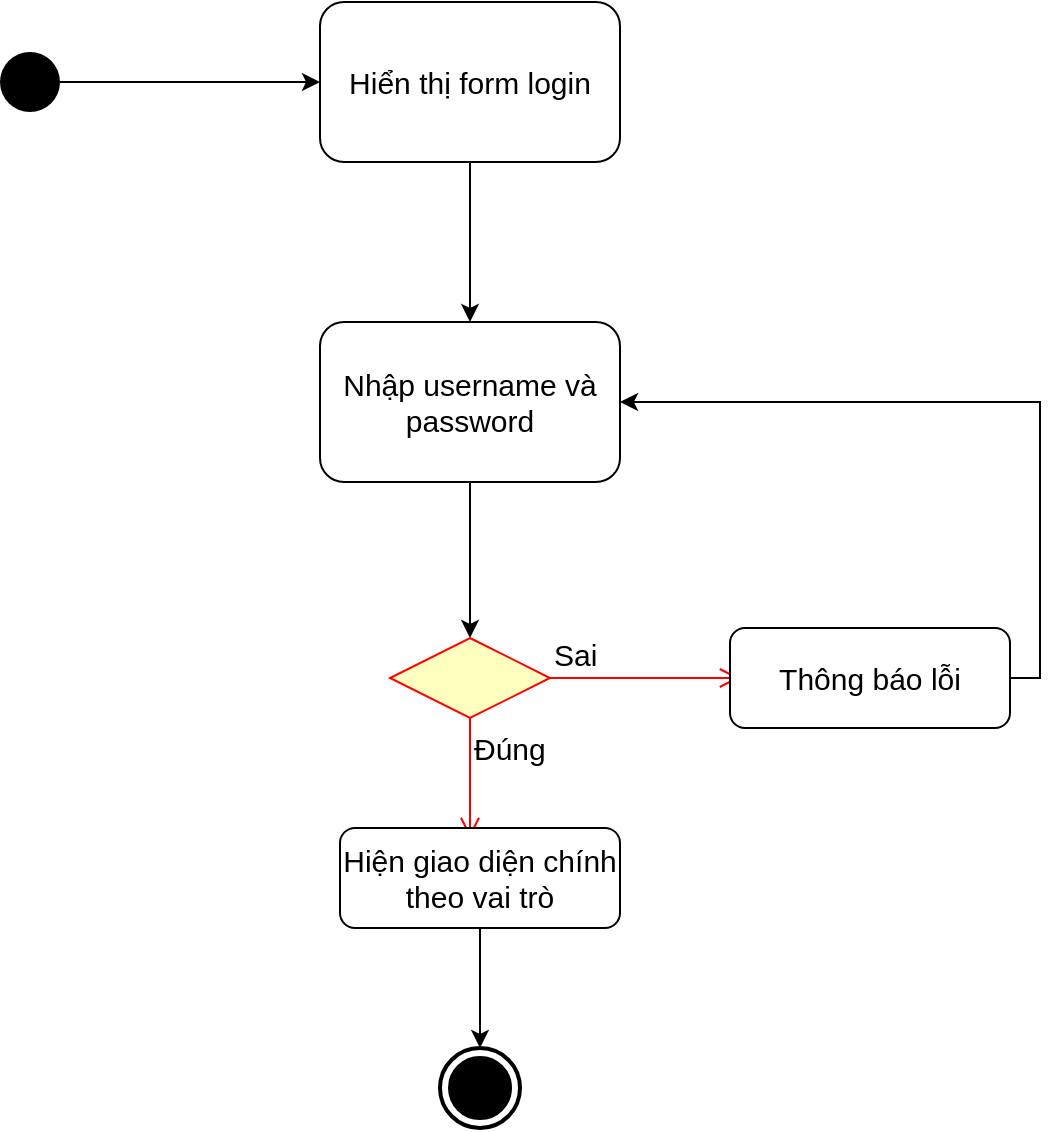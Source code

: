 <mxfile version="13.8.4" type="device"><diagram name="Page-1" id="e7e014a7-5840-1c2e-5031-d8a46d1fe8dd"><mxGraphModel dx="1422" dy="751" grid="1" gridSize="10" guides="1" tooltips="1" connect="1" arrows="1" fold="1" page="1" pageScale="1" pageWidth="1169" pageHeight="826" background="#ffffff" math="0" shadow="0"><root><mxCell id="0"/><mxCell id="1" parent="0"/><mxCell id="A0P0WAkoeJ6fGI72fvnO-45" style="edgeStyle=orthogonalEdgeStyle;rounded=0;orthogonalLoop=1;jettySize=auto;html=1;entryX=0;entryY=0.5;entryDx=0;entryDy=0;fontSize=15;" edge="1" parent="1" source="A0P0WAkoeJ6fGI72fvnO-41" target="A0P0WAkoeJ6fGI72fvnO-44"><mxGeometry relative="1" as="geometry"/></mxCell><mxCell id="A0P0WAkoeJ6fGI72fvnO-41" value="" style="ellipse;fillColor=#000000;strokeColor=none;" vertex="1" parent="1"><mxGeometry x="280" y="125" width="30" height="30" as="geometry"/></mxCell><mxCell id="A0P0WAkoeJ6fGI72fvnO-42" value="" style="html=1;shape=mxgraph.sysml.actFinal;strokeWidth=2;verticalLabelPosition=bottom;verticalAlignment=top;" vertex="1" parent="1"><mxGeometry x="500" y="623" width="40" height="40" as="geometry"/></mxCell><mxCell id="A0P0WAkoeJ6fGI72fvnO-59" style="edgeStyle=orthogonalEdgeStyle;rounded=0;orthogonalLoop=1;jettySize=auto;html=1;entryX=0.5;entryY=0;entryDx=0;entryDy=0;fontSize=15;" edge="1" parent="1" source="A0P0WAkoeJ6fGI72fvnO-44" target="A0P0WAkoeJ6fGI72fvnO-48"><mxGeometry relative="1" as="geometry"/></mxCell><mxCell id="A0P0WAkoeJ6fGI72fvnO-44" value="Hiển thị form login" style="shape=rect;html=1;rounded=1;whiteSpace=wrap;align=center;fontSize=15;" vertex="1" parent="1"><mxGeometry x="440" y="100" width="150" height="80" as="geometry"/></mxCell><mxCell id="A0P0WAkoeJ6fGI72fvnO-62" style="edgeStyle=orthogonalEdgeStyle;rounded=0;orthogonalLoop=1;jettySize=auto;html=1;entryX=0.5;entryY=0;entryDx=0;entryDy=0;fontSize=15;" edge="1" parent="1" source="A0P0WAkoeJ6fGI72fvnO-48" target="A0P0WAkoeJ6fGI72fvnO-49"><mxGeometry relative="1" as="geometry"/></mxCell><mxCell id="A0P0WAkoeJ6fGI72fvnO-48" value="Nhập username và password" style="shape=rect;html=1;rounded=1;whiteSpace=wrap;align=center;fontSize=15;" vertex="1" parent="1"><mxGeometry x="440" y="260" width="150" height="80" as="geometry"/></mxCell><mxCell id="A0P0WAkoeJ6fGI72fvnO-49" value="" style="rhombus;whiteSpace=wrap;html=1;fillColor=#ffffc0;strokeColor=#ff0000;fontSize=15;" vertex="1" parent="1"><mxGeometry x="475" y="418" width="80" height="40" as="geometry"/></mxCell><mxCell id="A0P0WAkoeJ6fGI72fvnO-50" value="Sai" style="edgeStyle=orthogonalEdgeStyle;html=1;align=left;verticalAlign=bottom;endArrow=open;endSize=8;strokeColor=#ff0000;fontSize=15;" edge="1" source="A0P0WAkoeJ6fGI72fvnO-49" parent="1"><mxGeometry x="-1" relative="1" as="geometry"><mxPoint x="650" y="438" as="targetPoint"/></mxGeometry></mxCell><mxCell id="A0P0WAkoeJ6fGI72fvnO-51" value="Đúng&lt;br&gt;" style="edgeStyle=orthogonalEdgeStyle;html=1;align=left;verticalAlign=top;endArrow=open;endSize=8;strokeColor=#ff0000;fontSize=15;" edge="1" source="A0P0WAkoeJ6fGI72fvnO-49" parent="1"><mxGeometry x="-1" relative="1" as="geometry"><mxPoint x="515" y="518" as="targetPoint"/></mxGeometry></mxCell><mxCell id="A0P0WAkoeJ6fGI72fvnO-65" style="edgeStyle=orthogonalEdgeStyle;rounded=0;orthogonalLoop=1;jettySize=auto;html=1;entryX=1;entryY=0.5;entryDx=0;entryDy=0;fontSize=15;" edge="1" parent="1" source="A0P0WAkoeJ6fGI72fvnO-52" target="A0P0WAkoeJ6fGI72fvnO-48"><mxGeometry relative="1" as="geometry"><Array as="points"><mxPoint x="800" y="438"/><mxPoint x="800" y="300"/></Array></mxGeometry></mxCell><mxCell id="A0P0WAkoeJ6fGI72fvnO-52" value="Thông báo lỗi" style="shape=rect;html=1;rounded=1;whiteSpace=wrap;align=center;fontSize=15;" vertex="1" parent="1"><mxGeometry x="645" y="413" width="140" height="50" as="geometry"/></mxCell><mxCell id="A0P0WAkoeJ6fGI72fvnO-57" style="edgeStyle=orthogonalEdgeStyle;rounded=0;orthogonalLoop=1;jettySize=auto;html=1;entryX=0.5;entryY=0;entryDx=0;entryDy=0;entryPerimeter=0;fontSize=15;" edge="1" parent="1" source="A0P0WAkoeJ6fGI72fvnO-53" target="A0P0WAkoeJ6fGI72fvnO-42"><mxGeometry relative="1" as="geometry"/></mxCell><mxCell id="A0P0WAkoeJ6fGI72fvnO-53" value="Hiện giao diện chính theo vai trò" style="shape=rect;html=1;rounded=1;whiteSpace=wrap;align=center;fontSize=15;" vertex="1" parent="1"><mxGeometry x="450" y="513" width="140" height="50" as="geometry"/></mxCell></root></mxGraphModel></diagram></mxfile>